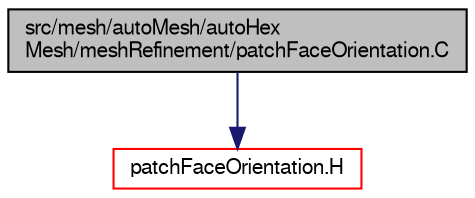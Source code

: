 digraph "src/mesh/autoMesh/autoHexMesh/meshRefinement/patchFaceOrientation.C"
{
  bgcolor="transparent";
  edge [fontname="FreeSans",fontsize="10",labelfontname="FreeSans",labelfontsize="10"];
  node [fontname="FreeSans",fontsize="10",shape=record];
  Node0 [label="src/mesh/autoMesh/autoHex\lMesh/meshRefinement/patchFaceOrientation.C",height=0.2,width=0.4,color="black", fillcolor="grey75", style="filled", fontcolor="black"];
  Node0 -> Node1 [color="midnightblue",fontsize="10",style="solid",fontname="FreeSans"];
  Node1 [label="patchFaceOrientation.H",height=0.2,width=0.4,color="red",URL="$a06941.html"];
}
